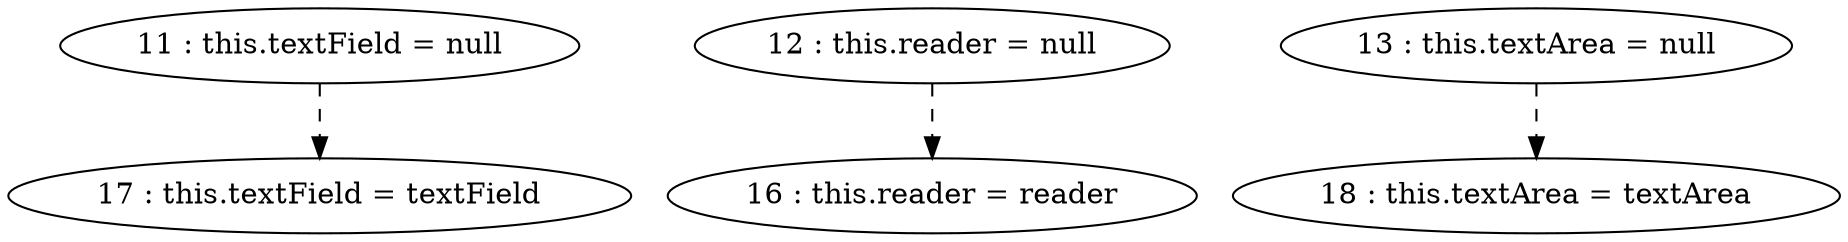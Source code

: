 digraph G {
"11 : this.textField = null"
"11 : this.textField = null" -> "17 : this.textField = textField" [style=dashed]
"12 : this.reader = null"
"12 : this.reader = null" -> "16 : this.reader = reader" [style=dashed]
"13 : this.textArea = null"
"13 : this.textArea = null" -> "18 : this.textArea = textArea" [style=dashed]
"16 : this.reader = reader"
"17 : this.textField = textField"
"18 : this.textArea = textArea"
}